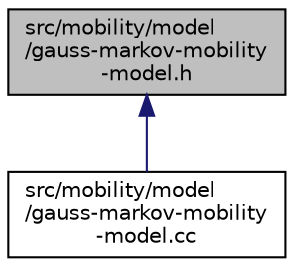 digraph "src/mobility/model/gauss-markov-mobility-model.h"
{
 // LATEX_PDF_SIZE
  edge [fontname="Helvetica",fontsize="10",labelfontname="Helvetica",labelfontsize="10"];
  node [fontname="Helvetica",fontsize="10",shape=record];
  Node1 [label="src/mobility/model\l/gauss-markov-mobility\l-model.h",height=0.2,width=0.4,color="black", fillcolor="grey75", style="filled", fontcolor="black",tooltip=" "];
  Node1 -> Node2 [dir="back",color="midnightblue",fontsize="10",style="solid",fontname="Helvetica"];
  Node2 [label="src/mobility/model\l/gauss-markov-mobility\l-model.cc",height=0.2,width=0.4,color="black", fillcolor="white", style="filled",URL="$gauss-markov-mobility-model_8cc.html",tooltip=" "];
}

